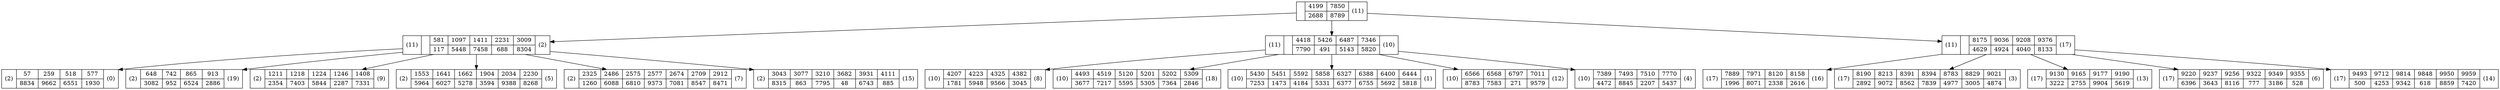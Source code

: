 digraph tree {
	node [shape=record];
	n11 [label="<c0> |{4199|<c1> 2688} |{7850|<c2> 8789} |(11)"];
	n2 [label="(11)|<c0> |{581|<c1> 117} |{1097|<c2> 5448} |{1411|<c3> 7458} |{2231|<c4> 688} |{3009|<c5> 8304} |(2)"];
	n0 [label="(2)|{57|8834}|{259|9662}|{518|6551}|{577|1930}|(0)"];
	n2 -> n0
	n19 [label="(2)|{648|3082}|{742|952}|{865|6524}|{913|2886}|(19)"];
	n2 -> n19
	n9 [label="(2)|{1211|2354}|{1218|7403}|{1224|5844}|{1246|2287}|{1408|7331}|(9)"];
	n2 -> n9
	n5 [label="(2)|{1553|5964}|{1641|6027}|{1662|5278}|{1904|3594}|{2034|9388}|{2230|8268}|(5)"];
	n2 -> n5
	n7 [label="(2)|{2325|1260}|{2486|6088}|{2575|6810}|{2577|9373}|{2674|7081}|{2709|8547}|{2912|8471}|(7)"];
	n2 -> n7
	n15 [label="(2)|{3043|8315}|{3077|863}|{3210|7795}|{3682|48}|{3931|6743}|{4111|885}|(15)"];
	n2 -> n15
	n11 -> n2
	n10 [label="(11)|<c0> |{4418|<c1> 7790} |{5426|<c2> 491} |{6487|<c3> 5143} |{7346|<c4> 5820} |(10)"];
	n8 [label="(10)|{4207|1781}|{4223|5948}|{4325|9566}|{4382|3045}|(8)"];
	n10 -> n8
	n18 [label="(10)|{4493|3677}|{4519|7217}|{5120|5595}|{5201|5305}|{5202|7364}|{5309|2846}|(18)"];
	n10 -> n18
	n1 [label="(10)|{5430|7253}|{5451|1473}|{5592|4184}|{5858|5331}|{6327|6377}|{6388|6755}|{6400|5692}|{6444|5818}|(1)"];
	n10 -> n1
	n12 [label="(10)|{6566|8783}|{6568|7583}|{6797|271}|{7011|9579}|(12)"];
	n10 -> n12
	n4 [label="(10)|{7389|4472}|{7493|8845}|{7510|2207}|{7770|5437}|(4)"];
	n10 -> n4
	n11 -> n10
	n17 [label="(11)|<c0> |{8175|<c1> 4629} |{9036|<c2> 4924} |{9208|<c3> 4040} |{9376|<c4> 8133} |(17)"];
	n16 [label="(17)|{7889|1996}|{7971|8071}|{8120|2338}|{8158|2616}|(16)"];
	n17 -> n16
	n3 [label="(17)|{8190|2892}|{8213|9072}|{8391|8562}|{8394|7839}|{8783|4977}|{8829|3005}|{9021|4874}|(3)"];
	n17 -> n3
	n13 [label="(17)|{9130|3222}|{9165|2755}|{9177|9904}|{9190|5619}|(13)"];
	n17 -> n13
	n6 [label="(17)|{9220|6396}|{9237|3643}|{9256|8116}|{9322|777}|{9349|3186}|{9355|528}|(6)"];
	n17 -> n6
	n14 [label="(17)|{9493|500}|{9712|4253}|{9814|9342}|{9848|618}|{9950|8859}|{9959|7420}|(14)"];
	n17 -> n14
	n11 -> n17
}